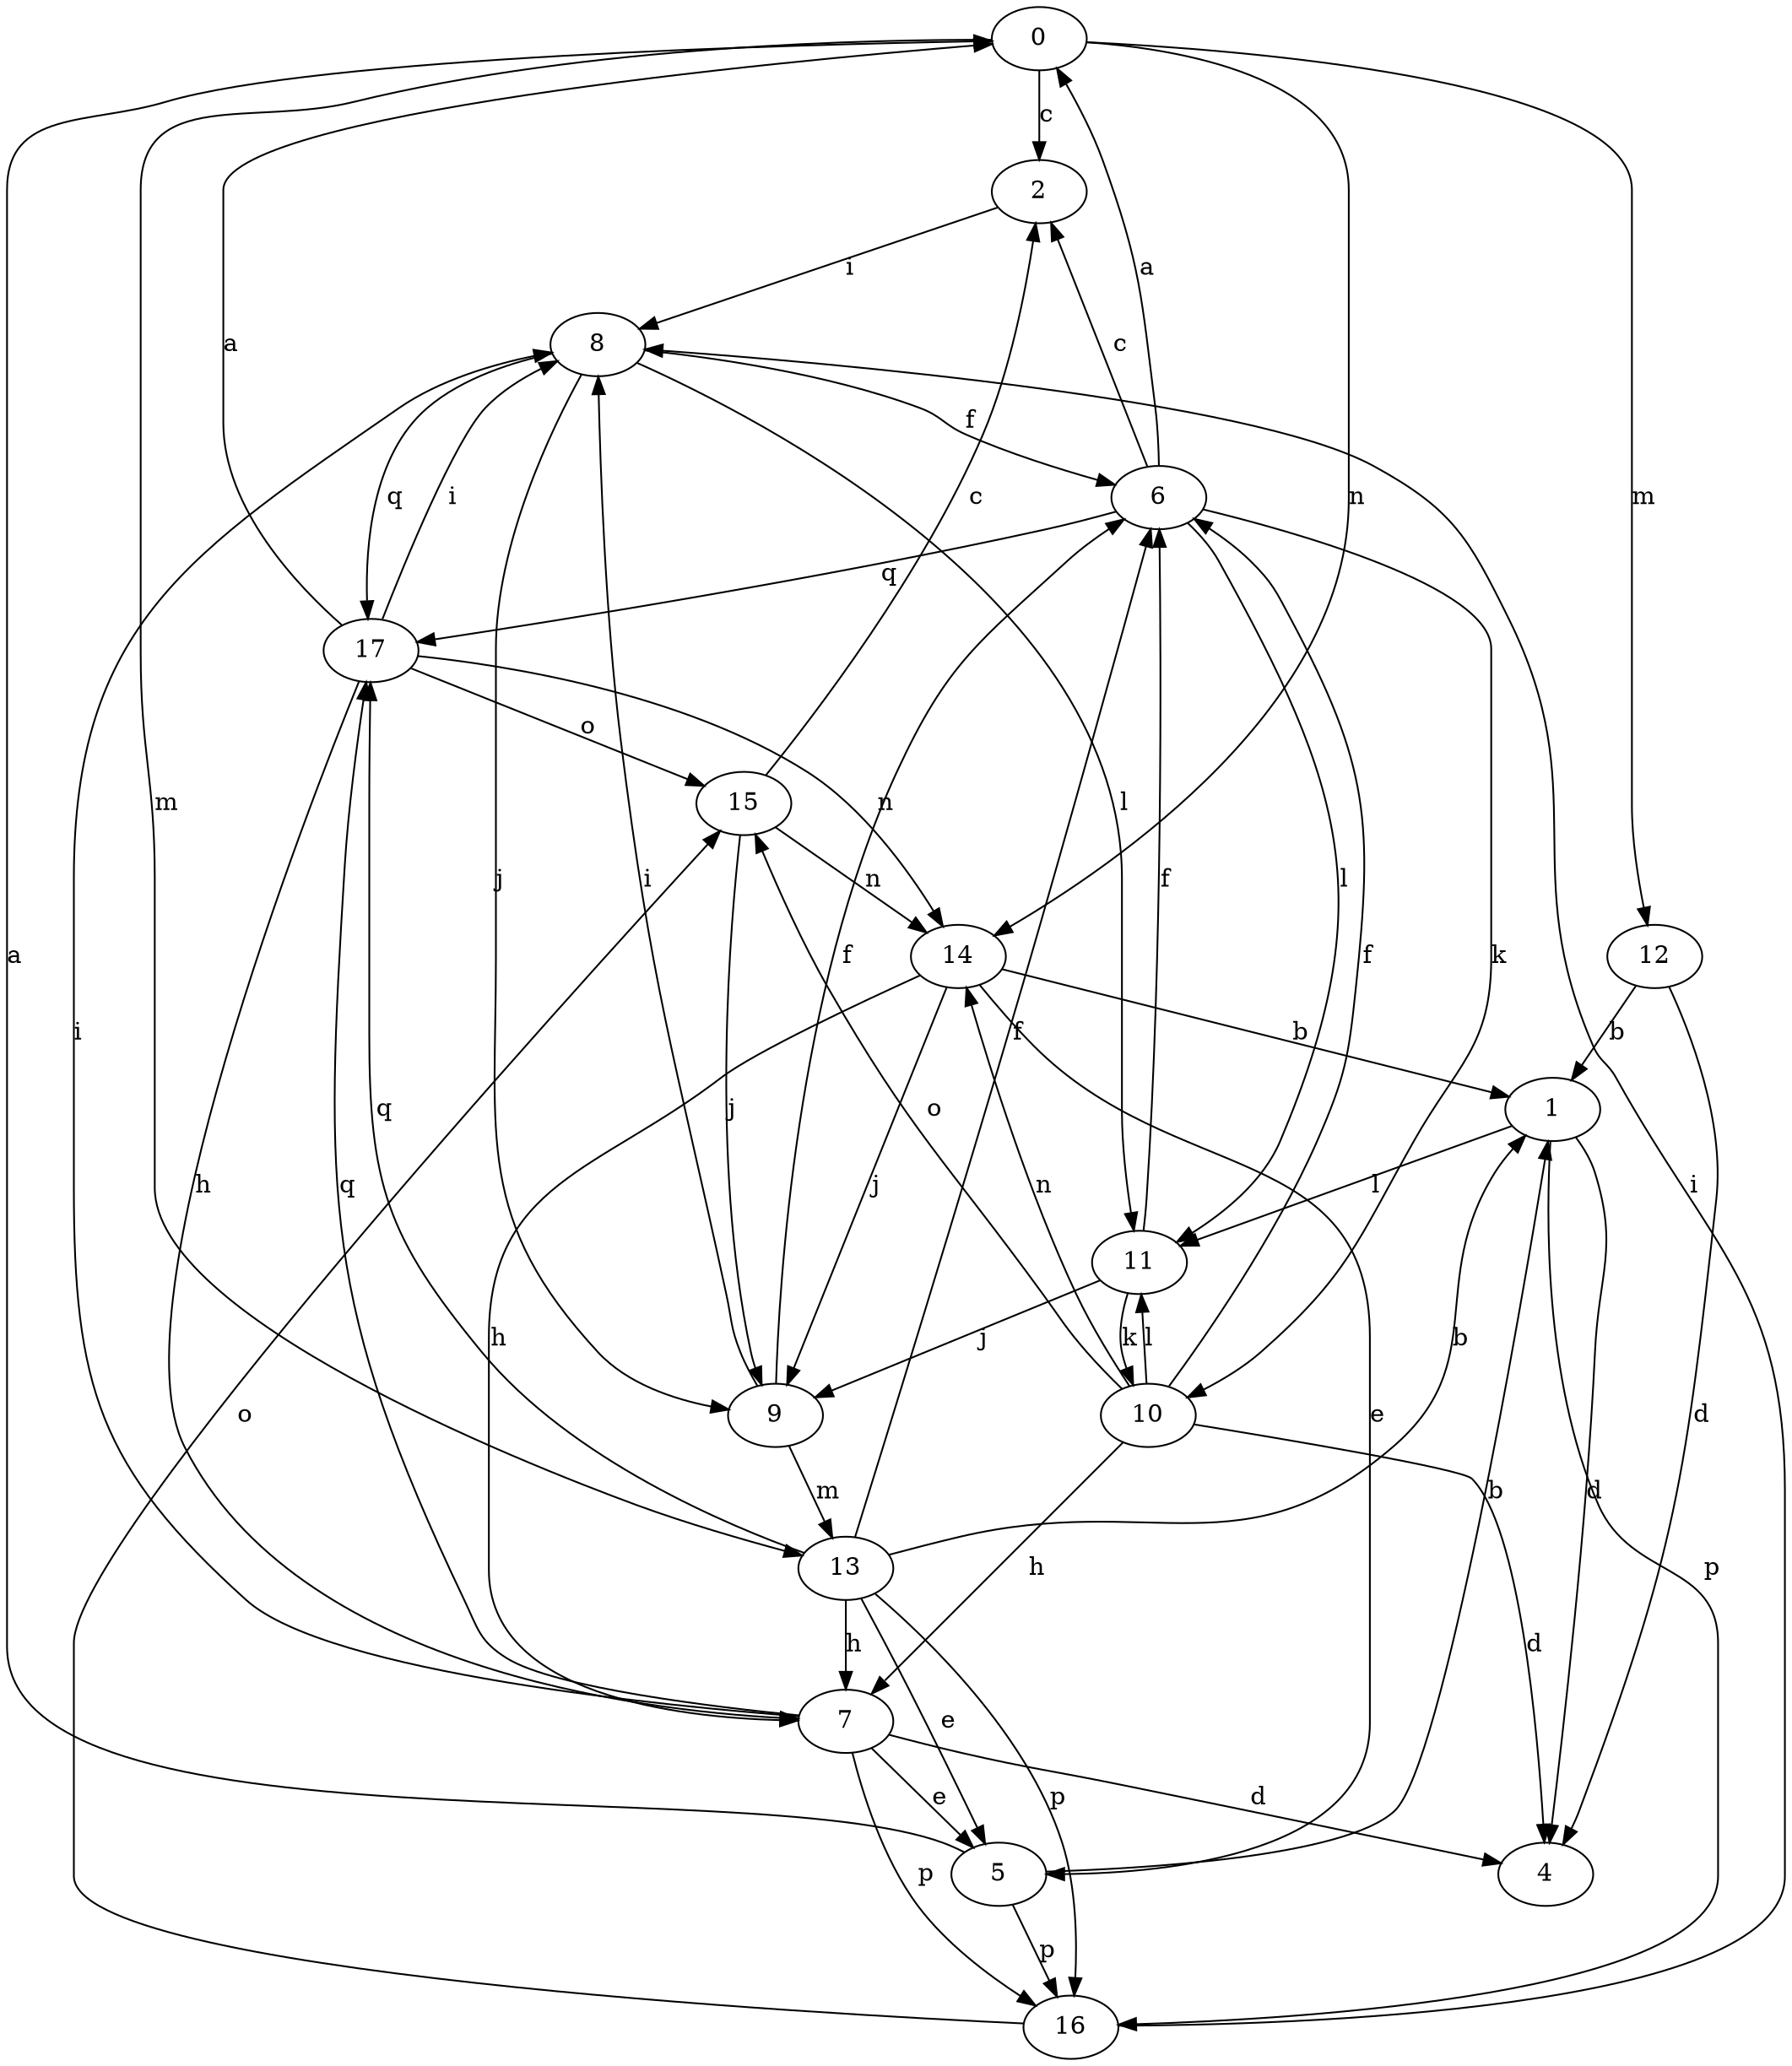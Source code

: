 strict digraph  {
0;
1;
2;
4;
5;
6;
7;
8;
9;
10;
11;
12;
13;
14;
15;
16;
17;
0 -> 2  [label=c];
0 -> 12  [label=m];
0 -> 13  [label=m];
0 -> 14  [label=n];
1 -> 4  [label=d];
1 -> 11  [label=l];
1 -> 16  [label=p];
2 -> 8  [label=i];
5 -> 0  [label=a];
5 -> 1  [label=b];
5 -> 16  [label=p];
6 -> 0  [label=a];
6 -> 2  [label=c];
6 -> 10  [label=k];
6 -> 11  [label=l];
6 -> 17  [label=q];
7 -> 4  [label=d];
7 -> 5  [label=e];
7 -> 8  [label=i];
7 -> 16  [label=p];
7 -> 17  [label=q];
8 -> 6  [label=f];
8 -> 9  [label=j];
8 -> 11  [label=l];
8 -> 17  [label=q];
9 -> 6  [label=f];
9 -> 8  [label=i];
9 -> 13  [label=m];
10 -> 4  [label=d];
10 -> 6  [label=f];
10 -> 7  [label=h];
10 -> 11  [label=l];
10 -> 14  [label=n];
10 -> 15  [label=o];
11 -> 6  [label=f];
11 -> 9  [label=j];
11 -> 10  [label=k];
12 -> 1  [label=b];
12 -> 4  [label=d];
13 -> 1  [label=b];
13 -> 5  [label=e];
13 -> 6  [label=f];
13 -> 7  [label=h];
13 -> 16  [label=p];
13 -> 17  [label=q];
14 -> 1  [label=b];
14 -> 5  [label=e];
14 -> 7  [label=h];
14 -> 9  [label=j];
15 -> 2  [label=c];
15 -> 9  [label=j];
15 -> 14  [label=n];
16 -> 8  [label=i];
16 -> 15  [label=o];
17 -> 0  [label=a];
17 -> 7  [label=h];
17 -> 8  [label=i];
17 -> 14  [label=n];
17 -> 15  [label=o];
}
